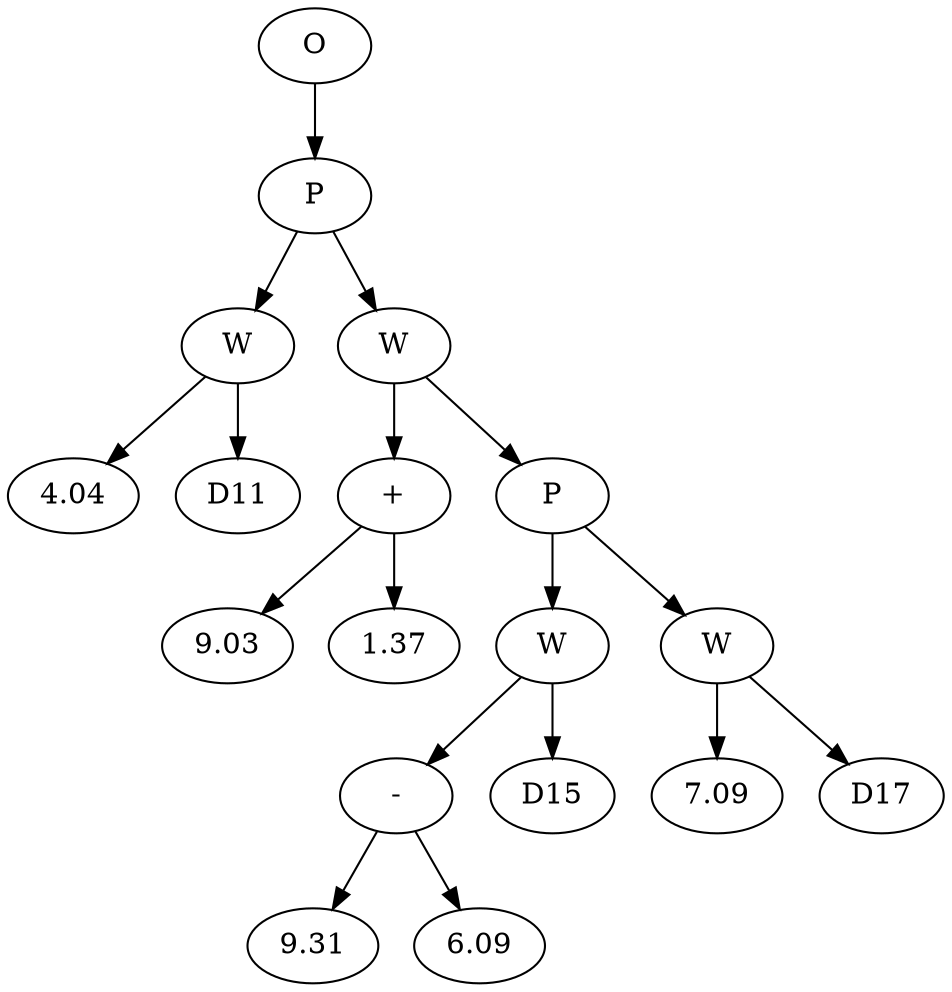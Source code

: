 // Tree
digraph {
	30985264 [label=O]
	30985265 [label=P]
	30985264 -> 30985265
	30985266 [label=W]
	30985265 -> 30985266
	30985267 [label=4.04]
	30985266 -> 30985267
	30985268 [label=D11]
	30985266 -> 30985268
	30985269 [label=W]
	30985265 -> 30985269
	30985270 [label="+"]
	30985269 -> 30985270
	30985271 [label=9.03]
	30985270 -> 30985271
	30985272 [label=1.37]
	30985270 -> 30985272
	30985273 [label=P]
	30985269 -> 30985273
	30985274 [label=W]
	30985273 -> 30985274
	30985275 [label="-"]
	30985274 -> 30985275
	30985276 [label=9.31]
	30985275 -> 30985276
	30985277 [label=6.09]
	30985275 -> 30985277
	30985278 [label=D15]
	30985274 -> 30985278
	30985279 [label=W]
	30985273 -> 30985279
	30985280 [label=7.09]
	30985279 -> 30985280
	30985281 [label=D17]
	30985279 -> 30985281
}
